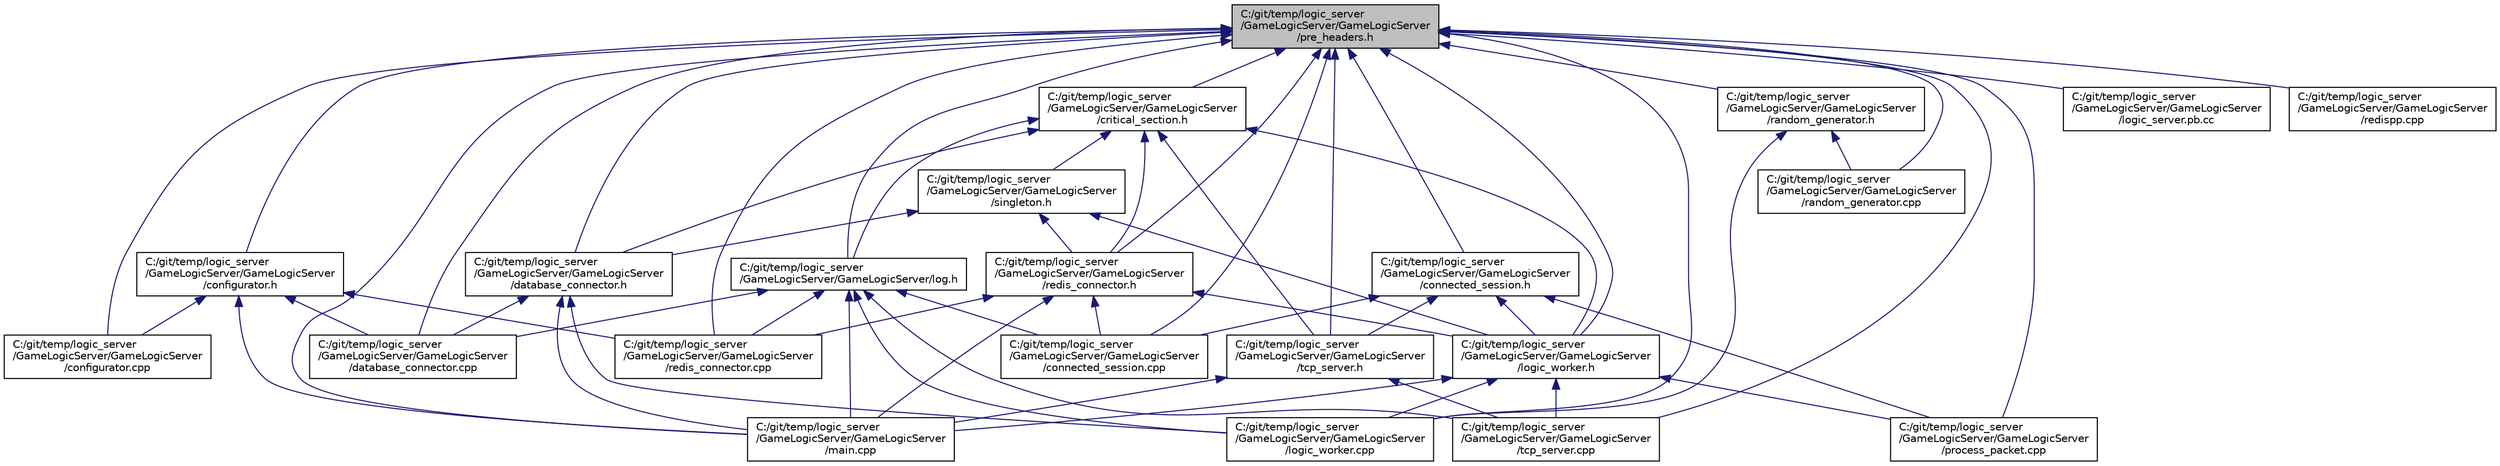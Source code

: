 digraph "C:/git/temp/logic_server/GameLogicServer/GameLogicServer/pre_headers.h"
{
  edge [fontname="Helvetica",fontsize="10",labelfontname="Helvetica",labelfontsize="10"];
  node [fontname="Helvetica",fontsize="10",shape=record];
  Node47 [label="C:/git/temp/logic_server\l/GameLogicServer/GameLogicServer\l/pre_headers.h",height=0.2,width=0.4,color="black", fillcolor="grey75", style="filled", fontcolor="black"];
  Node47 -> Node48 [dir="back",color="midnightblue",fontsize="10",style="solid",fontname="Helvetica"];
  Node48 [label="C:/git/temp/logic_server\l/GameLogicServer/GameLogicServer\l/configurator.cpp",height=0.2,width=0.4,color="black", fillcolor="white", style="filled",URL="$configurator_8cpp.html"];
  Node47 -> Node49 [dir="back",color="midnightblue",fontsize="10",style="solid",fontname="Helvetica"];
  Node49 [label="C:/git/temp/logic_server\l/GameLogicServer/GameLogicServer\l/configurator.h",height=0.2,width=0.4,color="black", fillcolor="white", style="filled",URL="$configurator_8h.html"];
  Node49 -> Node48 [dir="back",color="midnightblue",fontsize="10",style="solid",fontname="Helvetica"];
  Node49 -> Node50 [dir="back",color="midnightblue",fontsize="10",style="solid",fontname="Helvetica"];
  Node50 [label="C:/git/temp/logic_server\l/GameLogicServer/GameLogicServer\l/database_connector.cpp",height=0.2,width=0.4,color="black", fillcolor="white", style="filled",URL="$database__connector_8cpp.html"];
  Node49 -> Node51 [dir="back",color="midnightblue",fontsize="10",style="solid",fontname="Helvetica"];
  Node51 [label="C:/git/temp/logic_server\l/GameLogicServer/GameLogicServer\l/main.cpp",height=0.2,width=0.4,color="black", fillcolor="white", style="filled",URL="$main_8cpp.html"];
  Node49 -> Node52 [dir="back",color="midnightblue",fontsize="10",style="solid",fontname="Helvetica"];
  Node52 [label="C:/git/temp/logic_server\l/GameLogicServer/GameLogicServer\l/redis_connector.cpp",height=0.2,width=0.4,color="black", fillcolor="white", style="filled",URL="$redis__connector_8cpp.html"];
  Node47 -> Node53 [dir="back",color="midnightblue",fontsize="10",style="solid",fontname="Helvetica"];
  Node53 [label="C:/git/temp/logic_server\l/GameLogicServer/GameLogicServer\l/connected_session.cpp",height=0.2,width=0.4,color="black", fillcolor="white", style="filled",URL="$connected__session_8cpp.html"];
  Node47 -> Node54 [dir="back",color="midnightblue",fontsize="10",style="solid",fontname="Helvetica"];
  Node54 [label="C:/git/temp/logic_server\l/GameLogicServer/GameLogicServer\l/connected_session.h",height=0.2,width=0.4,color="black", fillcolor="white", style="filled",URL="$connected__session_8h.html"];
  Node54 -> Node53 [dir="back",color="midnightblue",fontsize="10",style="solid",fontname="Helvetica"];
  Node54 -> Node55 [dir="back",color="midnightblue",fontsize="10",style="solid",fontname="Helvetica"];
  Node55 [label="C:/git/temp/logic_server\l/GameLogicServer/GameLogicServer\l/logic_worker.h",height=0.2,width=0.4,color="black", fillcolor="white", style="filled",URL="$logic__worker_8h.html"];
  Node55 -> Node56 [dir="back",color="midnightblue",fontsize="10",style="solid",fontname="Helvetica"];
  Node56 [label="C:/git/temp/logic_server\l/GameLogicServer/GameLogicServer\l/logic_worker.cpp",height=0.2,width=0.4,color="black", fillcolor="white", style="filled",URL="$logic__worker_8cpp.html"];
  Node55 -> Node51 [dir="back",color="midnightblue",fontsize="10",style="solid",fontname="Helvetica"];
  Node55 -> Node57 [dir="back",color="midnightblue",fontsize="10",style="solid",fontname="Helvetica"];
  Node57 [label="C:/git/temp/logic_server\l/GameLogicServer/GameLogicServer\l/process_packet.cpp",height=0.2,width=0.4,color="black", fillcolor="white", style="filled",URL="$process__packet_8cpp.html"];
  Node55 -> Node58 [dir="back",color="midnightblue",fontsize="10",style="solid",fontname="Helvetica"];
  Node58 [label="C:/git/temp/logic_server\l/GameLogicServer/GameLogicServer\l/tcp_server.cpp",height=0.2,width=0.4,color="black", fillcolor="white", style="filled",URL="$tcp__server_8cpp.html"];
  Node54 -> Node59 [dir="back",color="midnightblue",fontsize="10",style="solid",fontname="Helvetica"];
  Node59 [label="C:/git/temp/logic_server\l/GameLogicServer/GameLogicServer\l/tcp_server.h",height=0.2,width=0.4,color="black", fillcolor="white", style="filled",URL="$tcp__server_8h.html"];
  Node59 -> Node51 [dir="back",color="midnightblue",fontsize="10",style="solid",fontname="Helvetica"];
  Node59 -> Node58 [dir="back",color="midnightblue",fontsize="10",style="solid",fontname="Helvetica"];
  Node54 -> Node57 [dir="back",color="midnightblue",fontsize="10",style="solid",fontname="Helvetica"];
  Node47 -> Node60 [dir="back",color="midnightblue",fontsize="10",style="solid",fontname="Helvetica"];
  Node60 [label="C:/git/temp/logic_server\l/GameLogicServer/GameLogicServer\l/redis_connector.h",height=0.2,width=0.4,color="black", fillcolor="white", style="filled",URL="$redis__connector_8h.html"];
  Node60 -> Node53 [dir="back",color="midnightblue",fontsize="10",style="solid",fontname="Helvetica"];
  Node60 -> Node55 [dir="back",color="midnightblue",fontsize="10",style="solid",fontname="Helvetica"];
  Node60 -> Node51 [dir="back",color="midnightblue",fontsize="10",style="solid",fontname="Helvetica"];
  Node60 -> Node52 [dir="back",color="midnightblue",fontsize="10",style="solid",fontname="Helvetica"];
  Node47 -> Node61 [dir="back",color="midnightblue",fontsize="10",style="solid",fontname="Helvetica"];
  Node61 [label="C:/git/temp/logic_server\l/GameLogicServer/GameLogicServer\l/critical_section.h",height=0.2,width=0.4,color="black", fillcolor="white", style="filled",URL="$critical__section_8h.html"];
  Node61 -> Node62 [dir="back",color="midnightblue",fontsize="10",style="solid",fontname="Helvetica"];
  Node62 [label="C:/git/temp/logic_server\l/GameLogicServer/GameLogicServer\l/singleton.h",height=0.2,width=0.4,color="black", fillcolor="white", style="filled",URL="$singleton_8h.html"];
  Node62 -> Node60 [dir="back",color="midnightblue",fontsize="10",style="solid",fontname="Helvetica"];
  Node62 -> Node63 [dir="back",color="midnightblue",fontsize="10",style="solid",fontname="Helvetica"];
  Node63 [label="C:/git/temp/logic_server\l/GameLogicServer/GameLogicServer\l/database_connector.h",height=0.2,width=0.4,color="black", fillcolor="white", style="filled",URL="$database__connector_8h.html"];
  Node63 -> Node50 [dir="back",color="midnightblue",fontsize="10",style="solid",fontname="Helvetica"];
  Node63 -> Node56 [dir="back",color="midnightblue",fontsize="10",style="solid",fontname="Helvetica"];
  Node63 -> Node51 [dir="back",color="midnightblue",fontsize="10",style="solid",fontname="Helvetica"];
  Node62 -> Node55 [dir="back",color="midnightblue",fontsize="10",style="solid",fontname="Helvetica"];
  Node61 -> Node60 [dir="back",color="midnightblue",fontsize="10",style="solid",fontname="Helvetica"];
  Node61 -> Node64 [dir="back",color="midnightblue",fontsize="10",style="solid",fontname="Helvetica"];
  Node64 [label="C:/git/temp/logic_server\l/GameLogicServer/GameLogicServer/log.h",height=0.2,width=0.4,color="black", fillcolor="white", style="filled",URL="$log_8h.html"];
  Node64 -> Node53 [dir="back",color="midnightblue",fontsize="10",style="solid",fontname="Helvetica"];
  Node64 -> Node50 [dir="back",color="midnightblue",fontsize="10",style="solid",fontname="Helvetica"];
  Node64 -> Node56 [dir="back",color="midnightblue",fontsize="10",style="solid",fontname="Helvetica"];
  Node64 -> Node51 [dir="back",color="midnightblue",fontsize="10",style="solid",fontname="Helvetica"];
  Node64 -> Node52 [dir="back",color="midnightblue",fontsize="10",style="solid",fontname="Helvetica"];
  Node64 -> Node58 [dir="back",color="midnightblue",fontsize="10",style="solid",fontname="Helvetica"];
  Node61 -> Node63 [dir="back",color="midnightblue",fontsize="10",style="solid",fontname="Helvetica"];
  Node61 -> Node55 [dir="back",color="midnightblue",fontsize="10",style="solid",fontname="Helvetica"];
  Node61 -> Node59 [dir="back",color="midnightblue",fontsize="10",style="solid",fontname="Helvetica"];
  Node47 -> Node64 [dir="back",color="midnightblue",fontsize="10",style="solid",fontname="Helvetica"];
  Node47 -> Node50 [dir="back",color="midnightblue",fontsize="10",style="solid",fontname="Helvetica"];
  Node47 -> Node63 [dir="back",color="midnightblue",fontsize="10",style="solid",fontname="Helvetica"];
  Node47 -> Node65 [dir="back",color="midnightblue",fontsize="10",style="solid",fontname="Helvetica"];
  Node65 [label="C:/git/temp/logic_server\l/GameLogicServer/GameLogicServer\l/logic_server.pb.cc",height=0.2,width=0.4,color="black", fillcolor="white", style="filled",URL="$logic__server_8pb_8cc.html"];
  Node47 -> Node56 [dir="back",color="midnightblue",fontsize="10",style="solid",fontname="Helvetica"];
  Node47 -> Node55 [dir="back",color="midnightblue",fontsize="10",style="solid",fontname="Helvetica"];
  Node47 -> Node66 [dir="back",color="midnightblue",fontsize="10",style="solid",fontname="Helvetica"];
  Node66 [label="C:/git/temp/logic_server\l/GameLogicServer/GameLogicServer\l/random_generator.h",height=0.2,width=0.4,color="black", fillcolor="white", style="filled",URL="$random__generator_8h.html"];
  Node66 -> Node56 [dir="back",color="midnightblue",fontsize="10",style="solid",fontname="Helvetica"];
  Node66 -> Node67 [dir="back",color="midnightblue",fontsize="10",style="solid",fontname="Helvetica"];
  Node67 [label="C:/git/temp/logic_server\l/GameLogicServer/GameLogicServer\l/random_generator.cpp",height=0.2,width=0.4,color="black", fillcolor="white", style="filled",URL="$random__generator_8cpp.html"];
  Node47 -> Node51 [dir="back",color="midnightblue",fontsize="10",style="solid",fontname="Helvetica"];
  Node47 -> Node59 [dir="back",color="midnightblue",fontsize="10",style="solid",fontname="Helvetica"];
  Node47 -> Node57 [dir="back",color="midnightblue",fontsize="10",style="solid",fontname="Helvetica"];
  Node47 -> Node67 [dir="back",color="midnightblue",fontsize="10",style="solid",fontname="Helvetica"];
  Node47 -> Node52 [dir="back",color="midnightblue",fontsize="10",style="solid",fontname="Helvetica"];
  Node47 -> Node68 [dir="back",color="midnightblue",fontsize="10",style="solid",fontname="Helvetica"];
  Node68 [label="C:/git/temp/logic_server\l/GameLogicServer/GameLogicServer\l/redispp.cpp",height=0.2,width=0.4,color="black", fillcolor="white", style="filled",URL="$redispp_8cpp.html"];
  Node47 -> Node58 [dir="back",color="midnightblue",fontsize="10",style="solid",fontname="Helvetica"];
}
